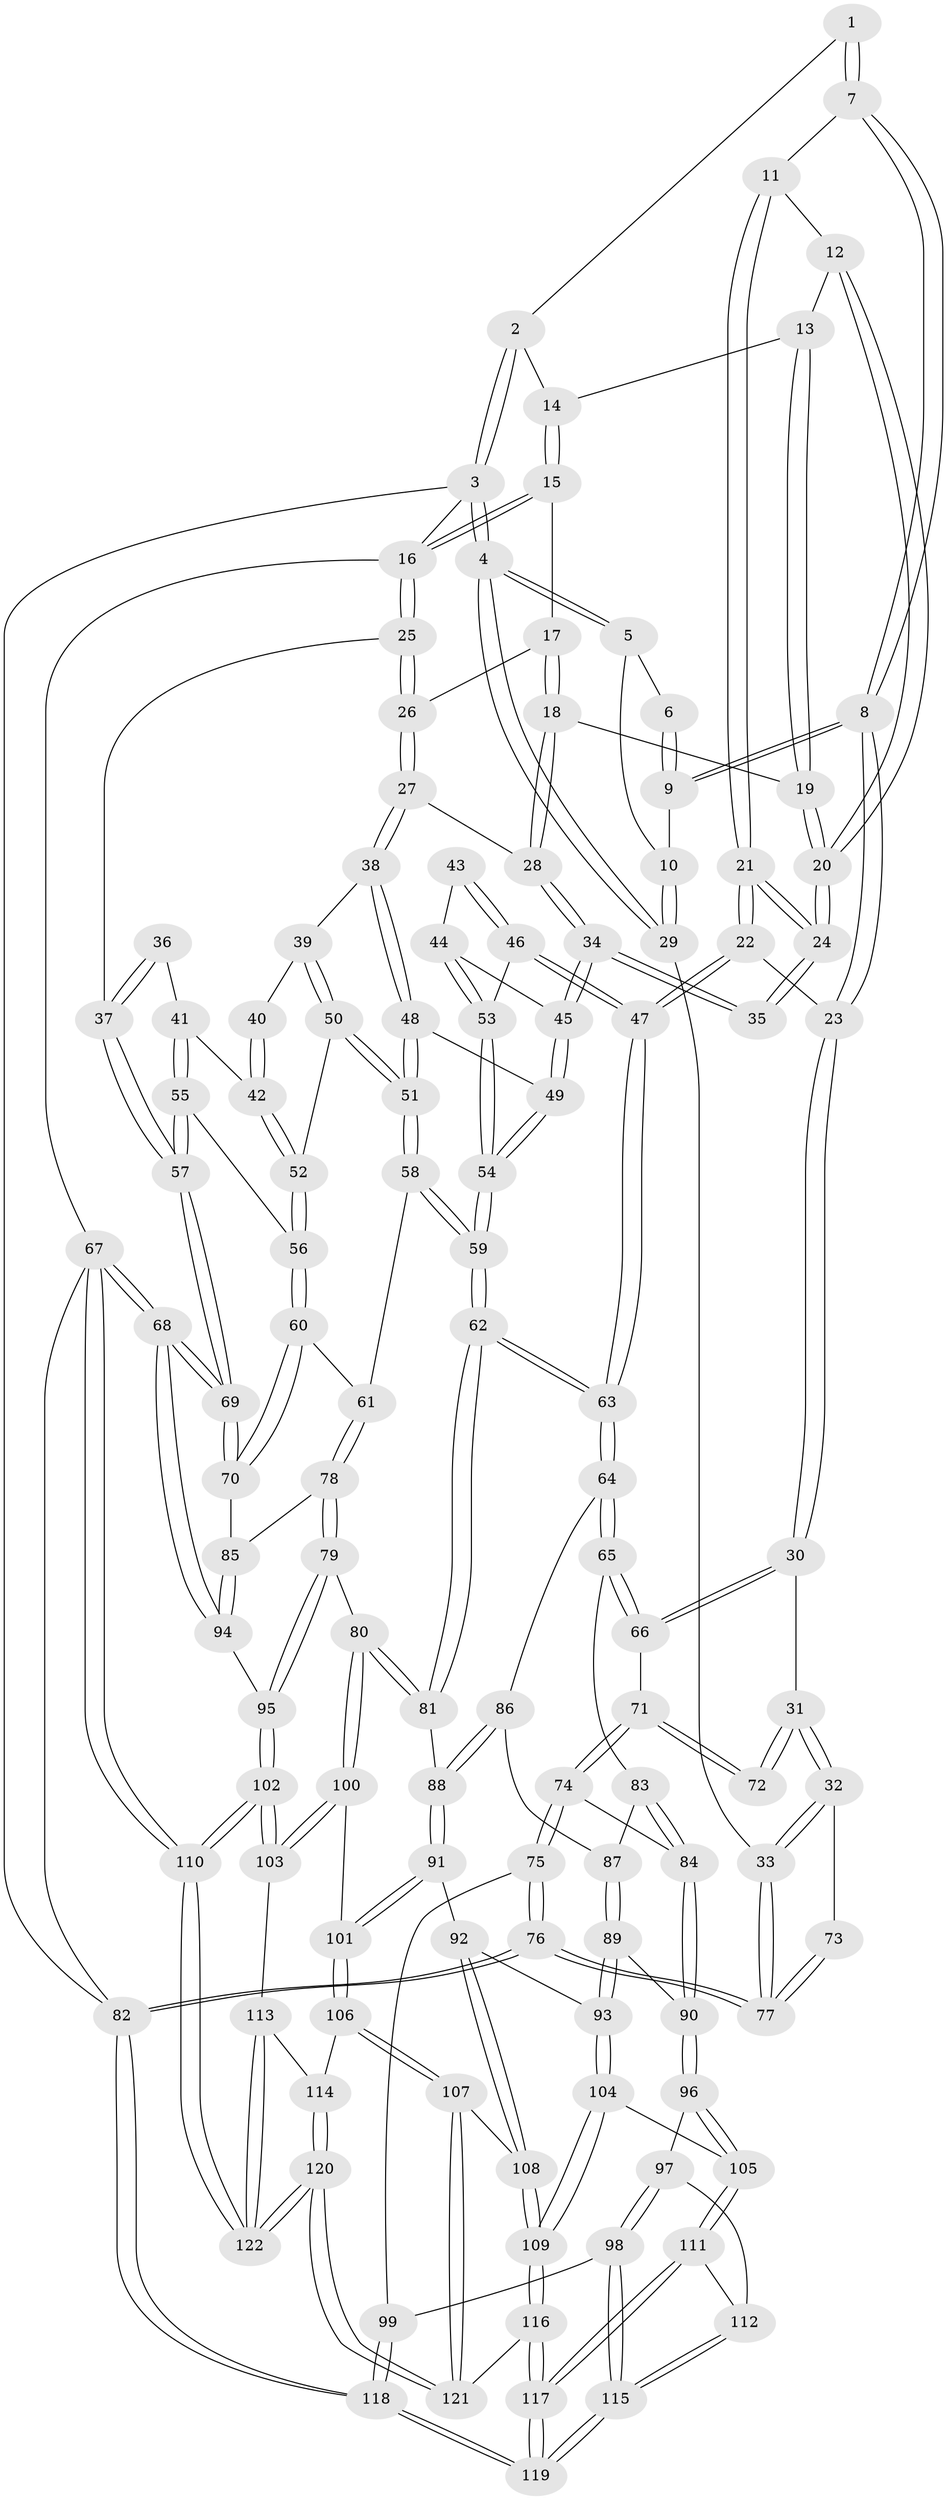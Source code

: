 // Generated by graph-tools (version 1.1) at 2025/17/03/09/25 04:17:20]
// undirected, 122 vertices, 302 edges
graph export_dot {
graph [start="1"]
  node [color=gray90,style=filled];
  1 [pos="+0.2756814848919872+0.03213522887236276"];
  2 [pos="+0.07573489201404232+0"];
  3 [pos="+0+0"];
  4 [pos="+0+0"];
  5 [pos="+0.2389876333768961+0.04835494180279517"];
  6 [pos="+0.2711301461715339+0.040572667812095224"];
  7 [pos="+0.418970642645796+0.04669947241510657"];
  8 [pos="+0.2947139182994871+0.17973035087159822"];
  9 [pos="+0.2751771396330296+0.16991003329093737"];
  10 [pos="+0.2610469648917108+0.16531707842622992"];
  11 [pos="+0.4442132678972136+0.027528210294217138"];
  12 [pos="+0.47234457924505985+0"];
  13 [pos="+0.5229633557677708+0"];
  14 [pos="+0.5401950507901916+0"];
  15 [pos="+0.9419023000212573+0"];
  16 [pos="+1+0"];
  17 [pos="+0.7060614160270429+0.14733707194624374"];
  18 [pos="+0.6354847392769949+0.21037704807904023"];
  19 [pos="+0.6221408378125667+0.20380114148078912"];
  20 [pos="+0.5066780754891799+0.25220018514858544"];
  21 [pos="+0.4346441898719532+0.3048087946280516"];
  22 [pos="+0.36624118413144796+0.3395664306850238"];
  23 [pos="+0.34624589944784606+0.34196876144545413"];
  24 [pos="+0.46904753446353853+0.2936692794834026"];
  25 [pos="+1+0"];
  26 [pos="+0.7692131381838099+0.2044007736773889"];
  27 [pos="+0.7064308997131729+0.29594824722580904"];
  28 [pos="+0.6971681086403259+0.2944957419554985"];
  29 [pos="+0+0.06004109457864935"];
  30 [pos="+0.30410694451023523+0.3891710199226766"];
  31 [pos="+0+0.26661436209677614"];
  32 [pos="+0+0.19423344242415275"];
  33 [pos="+0+0.18164872830944453"];
  34 [pos="+0.6658305166740959+0.3244891323185907"];
  35 [pos="+0.5008188224164153+0.3114151356707277"];
  36 [pos="+0.9643929078541015+0.234253524487654"];
  37 [pos="+1+0"];
  38 [pos="+0.7372433736336238+0.3149988877447389"];
  39 [pos="+0.8051512483434967+0.3306221921872516"];
  40 [pos="+0.8991410681564947+0.28350657181685085"];
  41 [pos="+0.9440237214764617+0.4303171512918588"];
  42 [pos="+0.8981499816739873+0.4059904226852518"];
  43 [pos="+0.5522459737148325+0.36562858538174053"];
  44 [pos="+0.621626079947659+0.3901928938363901"];
  45 [pos="+0.6334674199799186+0.3824770125562638"];
  46 [pos="+0.5309315829509142+0.451522786954014"];
  47 [pos="+0.5173899541063209+0.45877332998482895"];
  48 [pos="+0.7235750141327071+0.44016381636079915"];
  49 [pos="+0.6831977573251722+0.44089796024862205"];
  50 [pos="+0.8239631392427539+0.4297339850310473"];
  51 [pos="+0.7488424316908381+0.46675497272560085"];
  52 [pos="+0.8335045345323635+0.43755431233743564"];
  53 [pos="+0.5968441465517362+0.43756548729491385"];
  54 [pos="+0.640357886627897+0.5140857108161606"];
  55 [pos="+0.959590580548201+0.4682732858914828"];
  56 [pos="+0.867657186446325+0.49467594891466804"];
  57 [pos="+1+0.5595469161636778"];
  58 [pos="+0.7390079698864895+0.5284246511395126"];
  59 [pos="+0.6435839061889834+0.5469260969902654"];
  60 [pos="+0.8513112132568409+0.5446214334232916"];
  61 [pos="+0.7397824163129505+0.5290060480536237"];
  62 [pos="+0.5830562895529116+0.6251310882268145"];
  63 [pos="+0.5165270066982653+0.5713255801139863"];
  64 [pos="+0.45566671872162146+0.5676656634464555"];
  65 [pos="+0.3699804246342127+0.5394738148534383"];
  66 [pos="+0.29613202456483484+0.4328878479319528"];
  67 [pos="+1+1"];
  68 [pos="+1+1"];
  69 [pos="+1+0.6029219119269873"];
  70 [pos="+0.8887287561161975+0.6548372790704352"];
  71 [pos="+0.22433518190098786+0.49856781736589934"];
  72 [pos="+0.17836576356073908+0.4992870054112839"];
  73 [pos="+0.1419066835413381+0.5053385572428639"];
  74 [pos="+0.1953978171151217+0.6749775574872414"];
  75 [pos="+0.0072499233005660305+0.7471008935056587"];
  76 [pos="+0+0.6897482724703969"];
  77 [pos="+0+0.6812728419309935"];
  78 [pos="+0.770875056422345+0.6845144307617437"];
  79 [pos="+0.710208881145764+0.7203335586025515"];
  80 [pos="+0.6999942426983156+0.7204237203994969"];
  81 [pos="+0.5903779334400108+0.6614352718377373"];
  82 [pos="+0+1"];
  83 [pos="+0.3699233720935295+0.539674785920618"];
  84 [pos="+0.25741039433512913+0.6991115518943304"];
  85 [pos="+0.8825415295467434+0.6611453576836088"];
  86 [pos="+0.42536910506462294+0.6446640297873724"];
  87 [pos="+0.37552026907837327+0.7055354865988728"];
  88 [pos="+0.5386352252335627+0.7144142393713924"];
  89 [pos="+0.36498254816329206+0.7488623663440009"];
  90 [pos="+0.2962238974649391+0.7302682353212402"];
  91 [pos="+0.5095391769719445+0.747862275316205"];
  92 [pos="+0.4745116933813142+0.7660990033645407"];
  93 [pos="+0.3866508559690605+0.7680915416314686"];
  94 [pos="+0.9019091696016146+0.8348286939856979"];
  95 [pos="+0.800728205351675+0.8494589810144832"];
  96 [pos="+0.22611904629700846+0.8562515799829834"];
  97 [pos="+0.17323758258198138+0.8596608285048765"];
  98 [pos="+0.11801922865537876+0.8522640172578511"];
  99 [pos="+0.02135943934974075+0.7647279720170884"];
  100 [pos="+0.6624021743711649+0.828252525661123"];
  101 [pos="+0.6052945176568075+0.8724883537007078"];
  102 [pos="+0.7578467529809694+0.9254538202101851"];
  103 [pos="+0.7415421043982121+0.9214181517674815"];
  104 [pos="+0.36126099878319984+0.8684666181868381"];
  105 [pos="+0.2769202597451575+0.8933270009284874"];
  106 [pos="+0.5968004655140241+0.9052446345068323"];
  107 [pos="+0.5584708634736049+0.9282015067423737"];
  108 [pos="+0.4941436276659575+0.874625104679131"];
  109 [pos="+0.4020025179518801+0.9464955033243215"];
  110 [pos="+0.9300339866435727+1"];
  111 [pos="+0.2644598866000082+0.9587471567836903"];
  112 [pos="+0.21045681419750054+0.9311892701763228"];
  113 [pos="+0.6760772249411204+0.9345503035623418"];
  114 [pos="+0.6443585778284787+0.9350861040269594"];
  115 [pos="+0.1415755899174687+1"];
  116 [pos="+0.4271433296573132+1"];
  117 [pos="+0.2875703506162955+1"];
  118 [pos="+0.0750441355129561+1"];
  119 [pos="+0.15745317845676865+1"];
  120 [pos="+0.6341298817306165+1"];
  121 [pos="+0.4357351713851797+1"];
  122 [pos="+0.7061504674334504+1"];
  1 -- 2;
  1 -- 7;
  1 -- 7;
  2 -- 3;
  2 -- 3;
  2 -- 14;
  3 -- 4;
  3 -- 4;
  3 -- 16;
  3 -- 82;
  4 -- 5;
  4 -- 5;
  4 -- 29;
  4 -- 29;
  5 -- 6;
  5 -- 10;
  6 -- 9;
  6 -- 9;
  7 -- 8;
  7 -- 8;
  7 -- 11;
  8 -- 9;
  8 -- 9;
  8 -- 23;
  8 -- 23;
  9 -- 10;
  10 -- 29;
  10 -- 29;
  11 -- 12;
  11 -- 21;
  11 -- 21;
  12 -- 13;
  12 -- 20;
  12 -- 20;
  13 -- 14;
  13 -- 19;
  13 -- 19;
  14 -- 15;
  14 -- 15;
  15 -- 16;
  15 -- 16;
  15 -- 17;
  16 -- 25;
  16 -- 25;
  16 -- 67;
  17 -- 18;
  17 -- 18;
  17 -- 26;
  18 -- 19;
  18 -- 28;
  18 -- 28;
  19 -- 20;
  19 -- 20;
  20 -- 24;
  20 -- 24;
  21 -- 22;
  21 -- 22;
  21 -- 24;
  21 -- 24;
  22 -- 23;
  22 -- 47;
  22 -- 47;
  23 -- 30;
  23 -- 30;
  24 -- 35;
  24 -- 35;
  25 -- 26;
  25 -- 26;
  25 -- 37;
  26 -- 27;
  26 -- 27;
  27 -- 28;
  27 -- 38;
  27 -- 38;
  28 -- 34;
  28 -- 34;
  29 -- 33;
  30 -- 31;
  30 -- 66;
  30 -- 66;
  31 -- 32;
  31 -- 32;
  31 -- 72;
  31 -- 72;
  32 -- 33;
  32 -- 33;
  32 -- 73;
  33 -- 77;
  33 -- 77;
  34 -- 35;
  34 -- 35;
  34 -- 45;
  34 -- 45;
  36 -- 37;
  36 -- 37;
  36 -- 41;
  37 -- 57;
  37 -- 57;
  38 -- 39;
  38 -- 48;
  38 -- 48;
  39 -- 40;
  39 -- 50;
  39 -- 50;
  40 -- 42;
  40 -- 42;
  41 -- 42;
  41 -- 55;
  41 -- 55;
  42 -- 52;
  42 -- 52;
  43 -- 44;
  43 -- 46;
  43 -- 46;
  44 -- 45;
  44 -- 53;
  44 -- 53;
  45 -- 49;
  45 -- 49;
  46 -- 47;
  46 -- 47;
  46 -- 53;
  47 -- 63;
  47 -- 63;
  48 -- 49;
  48 -- 51;
  48 -- 51;
  49 -- 54;
  49 -- 54;
  50 -- 51;
  50 -- 51;
  50 -- 52;
  51 -- 58;
  51 -- 58;
  52 -- 56;
  52 -- 56;
  53 -- 54;
  53 -- 54;
  54 -- 59;
  54 -- 59;
  55 -- 56;
  55 -- 57;
  55 -- 57;
  56 -- 60;
  56 -- 60;
  57 -- 69;
  57 -- 69;
  58 -- 59;
  58 -- 59;
  58 -- 61;
  59 -- 62;
  59 -- 62;
  60 -- 61;
  60 -- 70;
  60 -- 70;
  61 -- 78;
  61 -- 78;
  62 -- 63;
  62 -- 63;
  62 -- 81;
  62 -- 81;
  63 -- 64;
  63 -- 64;
  64 -- 65;
  64 -- 65;
  64 -- 86;
  65 -- 66;
  65 -- 66;
  65 -- 83;
  66 -- 71;
  67 -- 68;
  67 -- 68;
  67 -- 110;
  67 -- 110;
  67 -- 82;
  68 -- 69;
  68 -- 69;
  68 -- 94;
  68 -- 94;
  69 -- 70;
  69 -- 70;
  70 -- 85;
  71 -- 72;
  71 -- 72;
  71 -- 74;
  71 -- 74;
  73 -- 77;
  73 -- 77;
  74 -- 75;
  74 -- 75;
  74 -- 84;
  75 -- 76;
  75 -- 76;
  75 -- 99;
  76 -- 77;
  76 -- 77;
  76 -- 82;
  76 -- 82;
  78 -- 79;
  78 -- 79;
  78 -- 85;
  79 -- 80;
  79 -- 95;
  79 -- 95;
  80 -- 81;
  80 -- 81;
  80 -- 100;
  80 -- 100;
  81 -- 88;
  82 -- 118;
  82 -- 118;
  83 -- 84;
  83 -- 84;
  83 -- 87;
  84 -- 90;
  84 -- 90;
  85 -- 94;
  85 -- 94;
  86 -- 87;
  86 -- 88;
  86 -- 88;
  87 -- 89;
  87 -- 89;
  88 -- 91;
  88 -- 91;
  89 -- 90;
  89 -- 93;
  89 -- 93;
  90 -- 96;
  90 -- 96;
  91 -- 92;
  91 -- 101;
  91 -- 101;
  92 -- 93;
  92 -- 108;
  92 -- 108;
  93 -- 104;
  93 -- 104;
  94 -- 95;
  95 -- 102;
  95 -- 102;
  96 -- 97;
  96 -- 105;
  96 -- 105;
  97 -- 98;
  97 -- 98;
  97 -- 112;
  98 -- 99;
  98 -- 115;
  98 -- 115;
  99 -- 118;
  99 -- 118;
  100 -- 101;
  100 -- 103;
  100 -- 103;
  101 -- 106;
  101 -- 106;
  102 -- 103;
  102 -- 103;
  102 -- 110;
  102 -- 110;
  103 -- 113;
  104 -- 105;
  104 -- 109;
  104 -- 109;
  105 -- 111;
  105 -- 111;
  106 -- 107;
  106 -- 107;
  106 -- 114;
  107 -- 108;
  107 -- 121;
  107 -- 121;
  108 -- 109;
  108 -- 109;
  109 -- 116;
  109 -- 116;
  110 -- 122;
  110 -- 122;
  111 -- 112;
  111 -- 117;
  111 -- 117;
  112 -- 115;
  112 -- 115;
  113 -- 114;
  113 -- 122;
  113 -- 122;
  114 -- 120;
  114 -- 120;
  115 -- 119;
  115 -- 119;
  116 -- 117;
  116 -- 117;
  116 -- 121;
  117 -- 119;
  117 -- 119;
  118 -- 119;
  118 -- 119;
  120 -- 121;
  120 -- 121;
  120 -- 122;
  120 -- 122;
}
